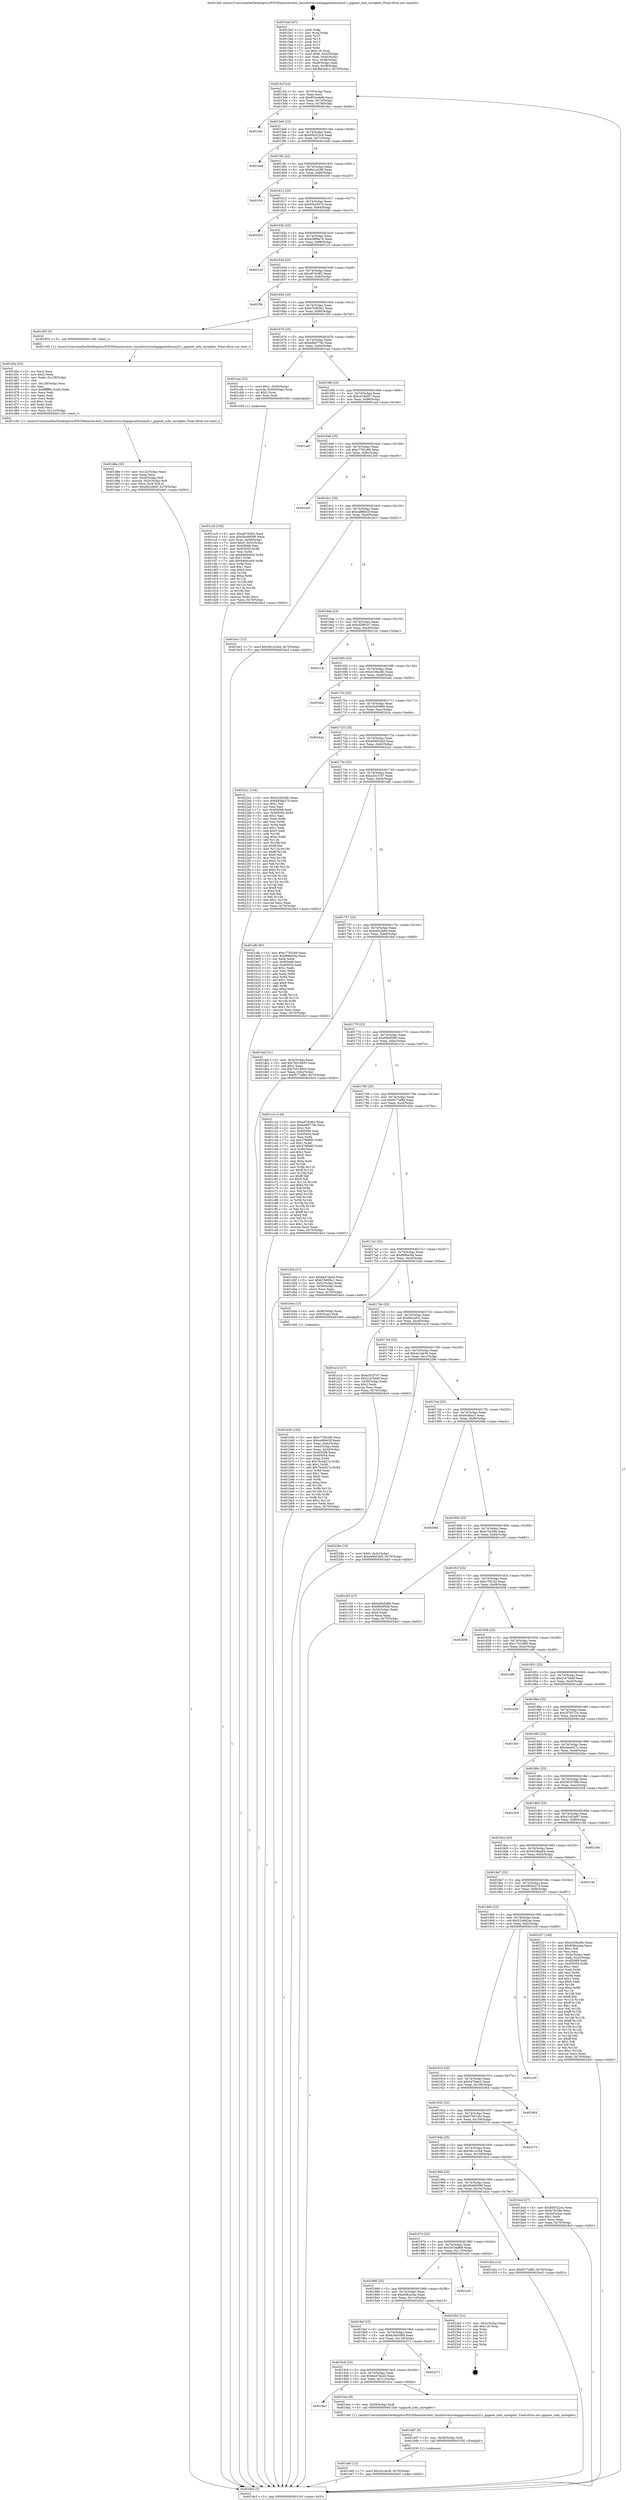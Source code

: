 digraph "0x4015a0" {
  label = "0x4015a0 (/mnt/c/Users/mathe/Desktop/tcc/POCII/binaries/extr_linuxdriversisdngigasetdummyll.c_gigaset_isdn_unregdev_Final-ollvm.out::main(0))"
  labelloc = "t"
  node[shape=record]

  Entry [label="",width=0.3,height=0.3,shape=circle,fillcolor=black,style=filled]
  "0x4015cf" [label="{
     0x4015cf [23]\l
     | [instrs]\l
     &nbsp;&nbsp;0x4015cf \<+3\>: mov -0x70(%rbp),%eax\l
     &nbsp;&nbsp;0x4015d2 \<+2\>: mov %eax,%ecx\l
     &nbsp;&nbsp;0x4015d4 \<+6\>: sub $0x852ceb9b,%ecx\l
     &nbsp;&nbsp;0x4015da \<+3\>: mov %eax,-0x74(%rbp)\l
     &nbsp;&nbsp;0x4015dd \<+3\>: mov %ecx,-0x78(%rbp)\l
     &nbsp;&nbsp;0x4015e0 \<+6\>: je 0000000000401dec \<main+0x84c\>\l
  }"]
  "0x401dec" [label="{
     0x401dec\l
  }", style=dashed]
  "0x4015e6" [label="{
     0x4015e6 [22]\l
     | [instrs]\l
     &nbsp;&nbsp;0x4015e6 \<+5\>: jmp 00000000004015eb \<main+0x4b\>\l
     &nbsp;&nbsp;0x4015eb \<+3\>: mov -0x74(%rbp),%eax\l
     &nbsp;&nbsp;0x4015ee \<+5\>: sub $0x85b522c4,%eax\l
     &nbsp;&nbsp;0x4015f3 \<+3\>: mov %eax,-0x7c(%rbp)\l
     &nbsp;&nbsp;0x4015f6 \<+6\>: je 0000000000401be8 \<main+0x648\>\l
  }"]
  Exit [label="",width=0.3,height=0.3,shape=circle,fillcolor=black,style=filled,peripheries=2]
  "0x401be8" [label="{
     0x401be8\l
  }", style=dashed]
  "0x4015fc" [label="{
     0x4015fc [22]\l
     | [instrs]\l
     &nbsp;&nbsp;0x4015fc \<+5\>: jmp 0000000000401601 \<main+0x61\>\l
     &nbsp;&nbsp;0x401601 \<+3\>: mov -0x74(%rbp),%eax\l
     &nbsp;&nbsp;0x401604 \<+5\>: sub $0x8a1c43f8,%eax\l
     &nbsp;&nbsp;0x401609 \<+3\>: mov %eax,-0x80(%rbp)\l
     &nbsp;&nbsp;0x40160c \<+6\>: je 0000000000401fc0 \<main+0xa20\>\l
  }"]
  "0x401de0" [label="{
     0x401de0 [12]\l
     | [instrs]\l
     &nbsp;&nbsp;0x401de0 \<+7\>: movl $0x2e1de38,-0x70(%rbp)\l
     &nbsp;&nbsp;0x401de7 \<+5\>: jmp 00000000004024e3 \<main+0xf43\>\l
  }"]
  "0x401fc0" [label="{
     0x401fc0\l
  }", style=dashed]
  "0x401612" [label="{
     0x401612 [25]\l
     | [instrs]\l
     &nbsp;&nbsp;0x401612 \<+5\>: jmp 0000000000401617 \<main+0x77\>\l
     &nbsp;&nbsp;0x401617 \<+3\>: mov -0x74(%rbp),%eax\l
     &nbsp;&nbsp;0x40161a \<+5\>: sub $0x95e2937e,%eax\l
     &nbsp;&nbsp;0x40161f \<+6\>: mov %eax,-0x84(%rbp)\l
     &nbsp;&nbsp;0x401625 \<+6\>: je 0000000000402265 \<main+0xcc5\>\l
  }"]
  "0x401dd7" [label="{
     0x401dd7 [9]\l
     | [instrs]\l
     &nbsp;&nbsp;0x401dd7 \<+4\>: mov -0x58(%rbp),%rdi\l
     &nbsp;&nbsp;0x401ddb \<+5\>: call 0000000000401030 \<free@plt\>\l
     | [calls]\l
     &nbsp;&nbsp;0x401030 \{1\} (unknown)\l
  }"]
  "0x402265" [label="{
     0x402265\l
  }", style=dashed]
  "0x40162b" [label="{
     0x40162b [25]\l
     | [instrs]\l
     &nbsp;&nbsp;0x40162b \<+5\>: jmp 0000000000401630 \<main+0x90\>\l
     &nbsp;&nbsp;0x401630 \<+3\>: mov -0x74(%rbp),%eax\l
     &nbsp;&nbsp;0x401633 \<+5\>: sub $0xa2899a76,%eax\l
     &nbsp;&nbsp;0x401638 \<+6\>: mov %eax,-0x88(%rbp)\l
     &nbsp;&nbsp;0x40163e \<+6\>: je 00000000004021c3 \<main+0xc23\>\l
  }"]
  "0x4019e1" [label="{
     0x4019e1\l
  }", style=dashed]
  "0x4021c3" [label="{
     0x4021c3\l
  }", style=dashed]
  "0x401644" [label="{
     0x401644 [25]\l
     | [instrs]\l
     &nbsp;&nbsp;0x401644 \<+5\>: jmp 0000000000401649 \<main+0xa9\>\l
     &nbsp;&nbsp;0x401649 \<+3\>: mov -0x74(%rbp),%eax\l
     &nbsp;&nbsp;0x40164c \<+5\>: sub $0xa87dcf62,%eax\l
     &nbsp;&nbsp;0x401651 \<+6\>: mov %eax,-0x8c(%rbp)\l
     &nbsp;&nbsp;0x401657 \<+6\>: je 00000000004023fc \<main+0xe5c\>\l
  }"]
  "0x401dce" [label="{
     0x401dce [9]\l
     | [instrs]\l
     &nbsp;&nbsp;0x401dce \<+4\>: mov -0x58(%rbp),%rdi\l
     &nbsp;&nbsp;0x401dd2 \<+5\>: call 00000000004013a0 \<gigaset_isdn_unregdev\>\l
     | [calls]\l
     &nbsp;&nbsp;0x4013a0 \{1\} (/mnt/c/Users/mathe/Desktop/tcc/POCII/binaries/extr_linuxdriversisdngigasetdummyll.c_gigaset_isdn_unregdev_Final-ollvm.out::gigaset_isdn_unregdev)\l
  }"]
  "0x4023fc" [label="{
     0x4023fc\l
  }", style=dashed]
  "0x40165d" [label="{
     0x40165d [25]\l
     | [instrs]\l
     &nbsp;&nbsp;0x40165d \<+5\>: jmp 0000000000401662 \<main+0xc2\>\l
     &nbsp;&nbsp;0x401662 \<+3\>: mov -0x74(%rbp),%eax\l
     &nbsp;&nbsp;0x401665 \<+5\>: sub $0xb7b895e1,%eax\l
     &nbsp;&nbsp;0x40166a \<+6\>: mov %eax,-0x90(%rbp)\l
     &nbsp;&nbsp;0x401670 \<+6\>: je 0000000000401d55 \<main+0x7b5\>\l
  }"]
  "0x4019c8" [label="{
     0x4019c8 [25]\l
     | [instrs]\l
     &nbsp;&nbsp;0x4019c8 \<+5\>: jmp 00000000004019cd \<main+0x42d\>\l
     &nbsp;&nbsp;0x4019cd \<+3\>: mov -0x74(%rbp),%eax\l
     &nbsp;&nbsp;0x4019d0 \<+5\>: sub $0x6a47da2d,%eax\l
     &nbsp;&nbsp;0x4019d5 \<+6\>: mov %eax,-0x11c(%rbp)\l
     &nbsp;&nbsp;0x4019db \<+6\>: je 0000000000401dce \<main+0x82e\>\l
  }"]
  "0x401d55" [label="{
     0x401d55 [5]\l
     | [instrs]\l
     &nbsp;&nbsp;0x401d55 \<+5\>: call 0000000000401160 \<next_i\>\l
     | [calls]\l
     &nbsp;&nbsp;0x401160 \{1\} (/mnt/c/Users/mathe/Desktop/tcc/POCII/binaries/extr_linuxdriversisdngigasetdummyll.c_gigaset_isdn_unregdev_Final-ollvm.out::next_i)\l
  }"]
  "0x401676" [label="{
     0x401676 [25]\l
     | [instrs]\l
     &nbsp;&nbsp;0x401676 \<+5\>: jmp 000000000040167b \<main+0xdb\>\l
     &nbsp;&nbsp;0x40167b \<+3\>: mov -0x74(%rbp),%eax\l
     &nbsp;&nbsp;0x40167e \<+5\>: sub $0xbd89779c,%eax\l
     &nbsp;&nbsp;0x401683 \<+6\>: mov %eax,-0x94(%rbp)\l
     &nbsp;&nbsp;0x401689 \<+6\>: je 0000000000401cae \<main+0x70e\>\l
  }"]
  "0x402271" [label="{
     0x402271\l
  }", style=dashed]
  "0x401cae" [label="{
     0x401cae [23]\l
     | [instrs]\l
     &nbsp;&nbsp;0x401cae \<+7\>: movl $0x1,-0x50(%rbp)\l
     &nbsp;&nbsp;0x401cb5 \<+4\>: movslq -0x50(%rbp),%rax\l
     &nbsp;&nbsp;0x401cb9 \<+4\>: shl $0x2,%rax\l
     &nbsp;&nbsp;0x401cbd \<+3\>: mov %rax,%rdi\l
     &nbsp;&nbsp;0x401cc0 \<+5\>: call 0000000000401050 \<malloc@plt\>\l
     | [calls]\l
     &nbsp;&nbsp;0x401050 \{1\} (unknown)\l
  }"]
  "0x40168f" [label="{
     0x40168f [25]\l
     | [instrs]\l
     &nbsp;&nbsp;0x40168f \<+5\>: jmp 0000000000401694 \<main+0xf4\>\l
     &nbsp;&nbsp;0x401694 \<+3\>: mov -0x74(%rbp),%eax\l
     &nbsp;&nbsp;0x401697 \<+5\>: sub $0xc418bf37,%eax\l
     &nbsp;&nbsp;0x40169c \<+6\>: mov %eax,-0x98(%rbp)\l
     &nbsp;&nbsp;0x4016a2 \<+6\>: je 0000000000401aef \<main+0x54f\>\l
  }"]
  "0x4019af" [label="{
     0x4019af [25]\l
     | [instrs]\l
     &nbsp;&nbsp;0x4019af \<+5\>: jmp 00000000004019b4 \<main+0x414\>\l
     &nbsp;&nbsp;0x4019b4 \<+3\>: mov -0x74(%rbp),%eax\l
     &nbsp;&nbsp;0x4019b7 \<+5\>: sub $0x626e5d89,%eax\l
     &nbsp;&nbsp;0x4019bc \<+6\>: mov %eax,-0x118(%rbp)\l
     &nbsp;&nbsp;0x4019c2 \<+6\>: je 0000000000402271 \<main+0xcd1\>\l
  }"]
  "0x401aef" [label="{
     0x401aef\l
  }", style=dashed]
  "0x4016a8" [label="{
     0x4016a8 [25]\l
     | [instrs]\l
     &nbsp;&nbsp;0x4016a8 \<+5\>: jmp 00000000004016ad \<main+0x10d\>\l
     &nbsp;&nbsp;0x4016ad \<+3\>: mov -0x74(%rbp),%eax\l
     &nbsp;&nbsp;0x4016b0 \<+5\>: sub $0xc7782c66,%eax\l
     &nbsp;&nbsp;0x4016b5 \<+6\>: mov %eax,-0x9c(%rbp)\l
     &nbsp;&nbsp;0x4016bb \<+6\>: je 00000000004023e0 \<main+0xe40\>\l
  }"]
  "0x4023b3" [label="{
     0x4023b3 [21]\l
     | [instrs]\l
     &nbsp;&nbsp;0x4023b3 \<+3\>: mov -0x2c(%rbp),%eax\l
     &nbsp;&nbsp;0x4023b6 \<+7\>: add $0x118,%rsp\l
     &nbsp;&nbsp;0x4023bd \<+1\>: pop %rbx\l
     &nbsp;&nbsp;0x4023be \<+2\>: pop %r12\l
     &nbsp;&nbsp;0x4023c0 \<+2\>: pop %r13\l
     &nbsp;&nbsp;0x4023c2 \<+2\>: pop %r14\l
     &nbsp;&nbsp;0x4023c4 \<+2\>: pop %r15\l
     &nbsp;&nbsp;0x4023c6 \<+1\>: pop %rbp\l
     &nbsp;&nbsp;0x4023c7 \<+1\>: ret\l
  }"]
  "0x4023e0" [label="{
     0x4023e0\l
  }", style=dashed]
  "0x4016c1" [label="{
     0x4016c1 [25]\l
     | [instrs]\l
     &nbsp;&nbsp;0x4016c1 \<+5\>: jmp 00000000004016c6 \<main+0x126\>\l
     &nbsp;&nbsp;0x4016c6 \<+3\>: mov -0x74(%rbp),%eax\l
     &nbsp;&nbsp;0x4016c9 \<+5\>: sub $0xce88b02f,%eax\l
     &nbsp;&nbsp;0x4016ce \<+6\>: mov %eax,-0xa0(%rbp)\l
     &nbsp;&nbsp;0x4016d4 \<+6\>: je 0000000000401bc1 \<main+0x621\>\l
  }"]
  "0x401996" [label="{
     0x401996 [25]\l
     | [instrs]\l
     &nbsp;&nbsp;0x401996 \<+5\>: jmp 000000000040199b \<main+0x3fb\>\l
     &nbsp;&nbsp;0x40199b \<+3\>: mov -0x74(%rbp),%eax\l
     &nbsp;&nbsp;0x40199e \<+5\>: sub $0x608ca3ea,%eax\l
     &nbsp;&nbsp;0x4019a3 \<+6\>: mov %eax,-0x114(%rbp)\l
     &nbsp;&nbsp;0x4019a9 \<+6\>: je 00000000004023b3 \<main+0xe13\>\l
  }"]
  "0x401bc1" [label="{
     0x401bc1 [12]\l
     | [instrs]\l
     &nbsp;&nbsp;0x401bc1 \<+7\>: movl $0x58c1e344,-0x70(%rbp)\l
     &nbsp;&nbsp;0x401bc8 \<+5\>: jmp 00000000004024e3 \<main+0xf43\>\l
  }"]
  "0x4016da" [label="{
     0x4016da [25]\l
     | [instrs]\l
     &nbsp;&nbsp;0x4016da \<+5\>: jmp 00000000004016df \<main+0x13f\>\l
     &nbsp;&nbsp;0x4016df \<+3\>: mov -0x74(%rbp),%eax\l
     &nbsp;&nbsp;0x4016e2 \<+5\>: sub $0xcf2881e7,%eax\l
     &nbsp;&nbsp;0x4016e7 \<+6\>: mov %eax,-0xa4(%rbp)\l
     &nbsp;&nbsp;0x4016ed \<+6\>: je 000000000040214c \<main+0xbac\>\l
  }"]
  "0x401ecb" [label="{
     0x401ecb\l
  }", style=dashed]
  "0x40214c" [label="{
     0x40214c\l
  }", style=dashed]
  "0x4016f3" [label="{
     0x4016f3 [25]\l
     | [instrs]\l
     &nbsp;&nbsp;0x4016f3 \<+5\>: jmp 00000000004016f8 \<main+0x158\>\l
     &nbsp;&nbsp;0x4016f8 \<+3\>: mov -0x74(%rbp),%eax\l
     &nbsp;&nbsp;0x4016fb \<+5\>: sub $0xd169a38c,%eax\l
     &nbsp;&nbsp;0x401700 \<+6\>: mov %eax,-0xa8(%rbp)\l
     &nbsp;&nbsp;0x401706 \<+6\>: je 00000000004024dc \<main+0xf3c\>\l
  }"]
  "0x401d8e" [label="{
     0x401d8e [33]\l
     | [instrs]\l
     &nbsp;&nbsp;0x401d8e \<+6\>: mov -0x12c(%rbp),%ecx\l
     &nbsp;&nbsp;0x401d94 \<+3\>: imul %eax,%ecx\l
     &nbsp;&nbsp;0x401d97 \<+4\>: mov -0x58(%rbp),%r8\l
     &nbsp;&nbsp;0x401d9b \<+4\>: movslq -0x5c(%rbp),%r9\l
     &nbsp;&nbsp;0x401d9f \<+4\>: mov %ecx,(%r8,%r9,4)\l
     &nbsp;&nbsp;0x401da3 \<+7\>: movl $0xebfc2b69,-0x70(%rbp)\l
     &nbsp;&nbsp;0x401daa \<+5\>: jmp 00000000004024e3 \<main+0xf43\>\l
  }"]
  "0x4024dc" [label="{
     0x4024dc\l
  }", style=dashed]
  "0x40170c" [label="{
     0x40170c [25]\l
     | [instrs]\l
     &nbsp;&nbsp;0x40170c \<+5\>: jmp 0000000000401711 \<main+0x171\>\l
     &nbsp;&nbsp;0x401711 \<+3\>: mov -0x74(%rbp),%eax\l
     &nbsp;&nbsp;0x401714 \<+5\>: sub $0xd2e05694,%eax\l
     &nbsp;&nbsp;0x401719 \<+6\>: mov %eax,-0xac(%rbp)\l
     &nbsp;&nbsp;0x40171f \<+6\>: je 000000000040242a \<main+0xe8a\>\l
  }"]
  "0x401d5a" [label="{
     0x401d5a [52]\l
     | [instrs]\l
     &nbsp;&nbsp;0x401d5a \<+2\>: xor %ecx,%ecx\l
     &nbsp;&nbsp;0x401d5c \<+5\>: mov $0x2,%edx\l
     &nbsp;&nbsp;0x401d61 \<+6\>: mov %edx,-0x128(%rbp)\l
     &nbsp;&nbsp;0x401d67 \<+1\>: cltd\l
     &nbsp;&nbsp;0x401d68 \<+6\>: mov -0x128(%rbp),%esi\l
     &nbsp;&nbsp;0x401d6e \<+2\>: idiv %esi\l
     &nbsp;&nbsp;0x401d70 \<+6\>: imul $0xfffffffe,%edx,%edx\l
     &nbsp;&nbsp;0x401d76 \<+2\>: mov %ecx,%edi\l
     &nbsp;&nbsp;0x401d78 \<+2\>: sub %edx,%edi\l
     &nbsp;&nbsp;0x401d7a \<+2\>: mov %ecx,%edx\l
     &nbsp;&nbsp;0x401d7c \<+3\>: sub $0x1,%edx\l
     &nbsp;&nbsp;0x401d7f \<+2\>: add %edx,%edi\l
     &nbsp;&nbsp;0x401d81 \<+2\>: sub %edi,%ecx\l
     &nbsp;&nbsp;0x401d83 \<+6\>: mov %ecx,-0x12c(%rbp)\l
     &nbsp;&nbsp;0x401d89 \<+5\>: call 0000000000401160 \<next_i\>\l
     | [calls]\l
     &nbsp;&nbsp;0x401160 \{1\} (/mnt/c/Users/mathe/Desktop/tcc/POCII/binaries/extr_linuxdriversisdngigasetdummyll.c_gigaset_isdn_unregdev_Final-ollvm.out::next_i)\l
  }"]
  "0x40242a" [label="{
     0x40242a\l
  }", style=dashed]
  "0x401725" [label="{
     0x401725 [25]\l
     | [instrs]\l
     &nbsp;&nbsp;0x401725 \<+5\>: jmp 000000000040172a \<main+0x18a\>\l
     &nbsp;&nbsp;0x40172a \<+3\>: mov -0x74(%rbp),%eax\l
     &nbsp;&nbsp;0x40172d \<+5\>: sub $0xd49652b5,%eax\l
     &nbsp;&nbsp;0x401732 \<+6\>: mov %eax,-0xb0(%rbp)\l
     &nbsp;&nbsp;0x401738 \<+6\>: je 00000000004022a1 \<main+0xd01\>\l
  }"]
  "0x40197d" [label="{
     0x40197d [25]\l
     | [instrs]\l
     &nbsp;&nbsp;0x40197d \<+5\>: jmp 0000000000401982 \<main+0x3e2\>\l
     &nbsp;&nbsp;0x401982 \<+3\>: mov -0x74(%rbp),%eax\l
     &nbsp;&nbsp;0x401985 \<+5\>: sub $0x5d7ea869,%eax\l
     &nbsp;&nbsp;0x40198a \<+6\>: mov %eax,-0x110(%rbp)\l
     &nbsp;&nbsp;0x401990 \<+6\>: je 0000000000401ecb \<main+0x92b\>\l
  }"]
  "0x4022a1" [label="{
     0x4022a1 [134]\l
     | [instrs]\l
     &nbsp;&nbsp;0x4022a1 \<+5\>: mov $0xd169a38c,%eax\l
     &nbsp;&nbsp;0x4022a6 \<+5\>: mov $0x485bb27d,%ecx\l
     &nbsp;&nbsp;0x4022ab \<+2\>: mov $0x1,%dl\l
     &nbsp;&nbsp;0x4022ad \<+2\>: xor %esi,%esi\l
     &nbsp;&nbsp;0x4022af \<+7\>: mov 0x405068,%edi\l
     &nbsp;&nbsp;0x4022b6 \<+8\>: mov 0x405054,%r8d\l
     &nbsp;&nbsp;0x4022be \<+3\>: sub $0x1,%esi\l
     &nbsp;&nbsp;0x4022c1 \<+3\>: mov %edi,%r9d\l
     &nbsp;&nbsp;0x4022c4 \<+3\>: add %esi,%r9d\l
     &nbsp;&nbsp;0x4022c7 \<+4\>: imul %r9d,%edi\l
     &nbsp;&nbsp;0x4022cb \<+3\>: and $0x1,%edi\l
     &nbsp;&nbsp;0x4022ce \<+3\>: cmp $0x0,%edi\l
     &nbsp;&nbsp;0x4022d1 \<+4\>: sete %r10b\l
     &nbsp;&nbsp;0x4022d5 \<+4\>: cmp $0xa,%r8d\l
     &nbsp;&nbsp;0x4022d9 \<+4\>: setl %r11b\l
     &nbsp;&nbsp;0x4022dd \<+3\>: mov %r10b,%bl\l
     &nbsp;&nbsp;0x4022e0 \<+3\>: xor $0xff,%bl\l
     &nbsp;&nbsp;0x4022e3 \<+3\>: mov %r11b,%r14b\l
     &nbsp;&nbsp;0x4022e6 \<+4\>: xor $0xff,%r14b\l
     &nbsp;&nbsp;0x4022ea \<+3\>: xor $0x0,%dl\l
     &nbsp;&nbsp;0x4022ed \<+3\>: mov %bl,%r15b\l
     &nbsp;&nbsp;0x4022f0 \<+4\>: and $0x0,%r15b\l
     &nbsp;&nbsp;0x4022f4 \<+3\>: and %dl,%r10b\l
     &nbsp;&nbsp;0x4022f7 \<+3\>: mov %r14b,%r12b\l
     &nbsp;&nbsp;0x4022fa \<+4\>: and $0x0,%r12b\l
     &nbsp;&nbsp;0x4022fe \<+3\>: and %dl,%r11b\l
     &nbsp;&nbsp;0x402301 \<+3\>: or %r10b,%r15b\l
     &nbsp;&nbsp;0x402304 \<+3\>: or %r11b,%r12b\l
     &nbsp;&nbsp;0x402307 \<+3\>: xor %r12b,%r15b\l
     &nbsp;&nbsp;0x40230a \<+3\>: or %r14b,%bl\l
     &nbsp;&nbsp;0x40230d \<+3\>: xor $0xff,%bl\l
     &nbsp;&nbsp;0x402310 \<+3\>: or $0x0,%dl\l
     &nbsp;&nbsp;0x402313 \<+2\>: and %dl,%bl\l
     &nbsp;&nbsp;0x402315 \<+3\>: or %bl,%r15b\l
     &nbsp;&nbsp;0x402318 \<+4\>: test $0x1,%r15b\l
     &nbsp;&nbsp;0x40231c \<+3\>: cmovne %ecx,%eax\l
     &nbsp;&nbsp;0x40231f \<+3\>: mov %eax,-0x70(%rbp)\l
     &nbsp;&nbsp;0x402322 \<+5\>: jmp 00000000004024e3 \<main+0xf43\>\l
  }"]
  "0x40173e" [label="{
     0x40173e [25]\l
     | [instrs]\l
     &nbsp;&nbsp;0x40173e \<+5\>: jmp 0000000000401743 \<main+0x1a3\>\l
     &nbsp;&nbsp;0x401743 \<+3\>: mov -0x74(%rbp),%eax\l
     &nbsp;&nbsp;0x401746 \<+5\>: sub $0xe201f7d7,%eax\l
     &nbsp;&nbsp;0x40174b \<+6\>: mov %eax,-0xb4(%rbp)\l
     &nbsp;&nbsp;0x401751 \<+6\>: je 0000000000401afb \<main+0x55b\>\l
  }"]
  "0x401d2e" [label="{
     0x401d2e [12]\l
     | [instrs]\l
     &nbsp;&nbsp;0x401d2e \<+7\>: movl $0xf577af8d,-0x70(%rbp)\l
     &nbsp;&nbsp;0x401d35 \<+5\>: jmp 00000000004024e3 \<main+0xf43\>\l
  }"]
  "0x401afb" [label="{
     0x401afb [83]\l
     | [instrs]\l
     &nbsp;&nbsp;0x401afb \<+5\>: mov $0xc7782c66,%eax\l
     &nbsp;&nbsp;0x401b00 \<+5\>: mov $0xf89be5fa,%ecx\l
     &nbsp;&nbsp;0x401b05 \<+2\>: xor %edx,%edx\l
     &nbsp;&nbsp;0x401b07 \<+7\>: mov 0x405068,%esi\l
     &nbsp;&nbsp;0x401b0e \<+7\>: mov 0x405054,%edi\l
     &nbsp;&nbsp;0x401b15 \<+3\>: sub $0x1,%edx\l
     &nbsp;&nbsp;0x401b18 \<+3\>: mov %esi,%r8d\l
     &nbsp;&nbsp;0x401b1b \<+3\>: add %edx,%r8d\l
     &nbsp;&nbsp;0x401b1e \<+4\>: imul %r8d,%esi\l
     &nbsp;&nbsp;0x401b22 \<+3\>: and $0x1,%esi\l
     &nbsp;&nbsp;0x401b25 \<+3\>: cmp $0x0,%esi\l
     &nbsp;&nbsp;0x401b28 \<+4\>: sete %r9b\l
     &nbsp;&nbsp;0x401b2c \<+3\>: cmp $0xa,%edi\l
     &nbsp;&nbsp;0x401b2f \<+4\>: setl %r10b\l
     &nbsp;&nbsp;0x401b33 \<+3\>: mov %r9b,%r11b\l
     &nbsp;&nbsp;0x401b36 \<+3\>: and %r10b,%r11b\l
     &nbsp;&nbsp;0x401b39 \<+3\>: xor %r10b,%r9b\l
     &nbsp;&nbsp;0x401b3c \<+3\>: or %r9b,%r11b\l
     &nbsp;&nbsp;0x401b3f \<+4\>: test $0x1,%r11b\l
     &nbsp;&nbsp;0x401b43 \<+3\>: cmovne %ecx,%eax\l
     &nbsp;&nbsp;0x401b46 \<+3\>: mov %eax,-0x70(%rbp)\l
     &nbsp;&nbsp;0x401b49 \<+5\>: jmp 00000000004024e3 \<main+0xf43\>\l
  }"]
  "0x401757" [label="{
     0x401757 [25]\l
     | [instrs]\l
     &nbsp;&nbsp;0x401757 \<+5\>: jmp 000000000040175c \<main+0x1bc\>\l
     &nbsp;&nbsp;0x40175c \<+3\>: mov -0x74(%rbp),%eax\l
     &nbsp;&nbsp;0x40175f \<+5\>: sub $0xebfc2b69,%eax\l
     &nbsp;&nbsp;0x401764 \<+6\>: mov %eax,-0xb8(%rbp)\l
     &nbsp;&nbsp;0x40176a \<+6\>: je 0000000000401daf \<main+0x80f\>\l
  }"]
  "0x401cc5" [label="{
     0x401cc5 [105]\l
     | [instrs]\l
     &nbsp;&nbsp;0x401cc5 \<+5\>: mov $0xa87dcf62,%ecx\l
     &nbsp;&nbsp;0x401cca \<+5\>: mov $0x5b449598,%edx\l
     &nbsp;&nbsp;0x401ccf \<+4\>: mov %rax,-0x58(%rbp)\l
     &nbsp;&nbsp;0x401cd3 \<+7\>: movl $0x0,-0x5c(%rbp)\l
     &nbsp;&nbsp;0x401cda \<+7\>: mov 0x405068,%esi\l
     &nbsp;&nbsp;0x401ce1 \<+8\>: mov 0x405054,%r8d\l
     &nbsp;&nbsp;0x401ce9 \<+3\>: mov %esi,%r9d\l
     &nbsp;&nbsp;0x401cec \<+7\>: sub $0x946dce04,%r9d\l
     &nbsp;&nbsp;0x401cf3 \<+4\>: sub $0x1,%r9d\l
     &nbsp;&nbsp;0x401cf7 \<+7\>: add $0x946dce04,%r9d\l
     &nbsp;&nbsp;0x401cfe \<+4\>: imul %r9d,%esi\l
     &nbsp;&nbsp;0x401d02 \<+3\>: and $0x1,%esi\l
     &nbsp;&nbsp;0x401d05 \<+3\>: cmp $0x0,%esi\l
     &nbsp;&nbsp;0x401d08 \<+4\>: sete %r10b\l
     &nbsp;&nbsp;0x401d0c \<+4\>: cmp $0xa,%r8d\l
     &nbsp;&nbsp;0x401d10 \<+4\>: setl %r11b\l
     &nbsp;&nbsp;0x401d14 \<+3\>: mov %r10b,%bl\l
     &nbsp;&nbsp;0x401d17 \<+3\>: and %r11b,%bl\l
     &nbsp;&nbsp;0x401d1a \<+3\>: xor %r11b,%r10b\l
     &nbsp;&nbsp;0x401d1d \<+3\>: or %r10b,%bl\l
     &nbsp;&nbsp;0x401d20 \<+3\>: test $0x1,%bl\l
     &nbsp;&nbsp;0x401d23 \<+3\>: cmovne %edx,%ecx\l
     &nbsp;&nbsp;0x401d26 \<+3\>: mov %ecx,-0x70(%rbp)\l
     &nbsp;&nbsp;0x401d29 \<+5\>: jmp 00000000004024e3 \<main+0xf43\>\l
  }"]
  "0x401daf" [label="{
     0x401daf [31]\l
     | [instrs]\l
     &nbsp;&nbsp;0x401daf \<+3\>: mov -0x5c(%rbp),%eax\l
     &nbsp;&nbsp;0x401db2 \<+5\>: add $0x7b519455,%eax\l
     &nbsp;&nbsp;0x401db7 \<+3\>: add $0x1,%eax\l
     &nbsp;&nbsp;0x401dba \<+5\>: sub $0x7b519455,%eax\l
     &nbsp;&nbsp;0x401dbf \<+3\>: mov %eax,-0x5c(%rbp)\l
     &nbsp;&nbsp;0x401dc2 \<+7\>: movl $0xf577af8d,-0x70(%rbp)\l
     &nbsp;&nbsp;0x401dc9 \<+5\>: jmp 00000000004024e3 \<main+0xf43\>\l
  }"]
  "0x401770" [label="{
     0x401770 [25]\l
     | [instrs]\l
     &nbsp;&nbsp;0x401770 \<+5\>: jmp 0000000000401775 \<main+0x1d5\>\l
     &nbsp;&nbsp;0x401775 \<+3\>: mov -0x74(%rbp),%eax\l
     &nbsp;&nbsp;0x401778 \<+5\>: sub $0xf0b0f588,%eax\l
     &nbsp;&nbsp;0x40177d \<+6\>: mov %eax,-0xbc(%rbp)\l
     &nbsp;&nbsp;0x401783 \<+6\>: je 0000000000401c1e \<main+0x67e\>\l
  }"]
  "0x401964" [label="{
     0x401964 [25]\l
     | [instrs]\l
     &nbsp;&nbsp;0x401964 \<+5\>: jmp 0000000000401969 \<main+0x3c9\>\l
     &nbsp;&nbsp;0x401969 \<+3\>: mov -0x74(%rbp),%eax\l
     &nbsp;&nbsp;0x40196c \<+5\>: sub $0x5b449598,%eax\l
     &nbsp;&nbsp;0x401971 \<+6\>: mov %eax,-0x10c(%rbp)\l
     &nbsp;&nbsp;0x401977 \<+6\>: je 0000000000401d2e \<main+0x78e\>\l
  }"]
  "0x401c1e" [label="{
     0x401c1e [144]\l
     | [instrs]\l
     &nbsp;&nbsp;0x401c1e \<+5\>: mov $0xa87dcf62,%eax\l
     &nbsp;&nbsp;0x401c23 \<+5\>: mov $0xbd89779c,%ecx\l
     &nbsp;&nbsp;0x401c28 \<+2\>: mov $0x1,%dl\l
     &nbsp;&nbsp;0x401c2a \<+7\>: mov 0x405068,%esi\l
     &nbsp;&nbsp;0x401c31 \<+7\>: mov 0x405054,%edi\l
     &nbsp;&nbsp;0x401c38 \<+3\>: mov %esi,%r8d\l
     &nbsp;&nbsp;0x401c3b \<+7\>: sub $0x2786695,%r8d\l
     &nbsp;&nbsp;0x401c42 \<+4\>: sub $0x1,%r8d\l
     &nbsp;&nbsp;0x401c46 \<+7\>: add $0x2786695,%r8d\l
     &nbsp;&nbsp;0x401c4d \<+4\>: imul %r8d,%esi\l
     &nbsp;&nbsp;0x401c51 \<+3\>: and $0x1,%esi\l
     &nbsp;&nbsp;0x401c54 \<+3\>: cmp $0x0,%esi\l
     &nbsp;&nbsp;0x401c57 \<+4\>: sete %r9b\l
     &nbsp;&nbsp;0x401c5b \<+3\>: cmp $0xa,%edi\l
     &nbsp;&nbsp;0x401c5e \<+4\>: setl %r10b\l
     &nbsp;&nbsp;0x401c62 \<+3\>: mov %r9b,%r11b\l
     &nbsp;&nbsp;0x401c65 \<+4\>: xor $0xff,%r11b\l
     &nbsp;&nbsp;0x401c69 \<+3\>: mov %r10b,%bl\l
     &nbsp;&nbsp;0x401c6c \<+3\>: xor $0xff,%bl\l
     &nbsp;&nbsp;0x401c6f \<+3\>: xor $0x0,%dl\l
     &nbsp;&nbsp;0x401c72 \<+3\>: mov %r11b,%r14b\l
     &nbsp;&nbsp;0x401c75 \<+4\>: and $0x0,%r14b\l
     &nbsp;&nbsp;0x401c79 \<+3\>: and %dl,%r9b\l
     &nbsp;&nbsp;0x401c7c \<+3\>: mov %bl,%r15b\l
     &nbsp;&nbsp;0x401c7f \<+4\>: and $0x0,%r15b\l
     &nbsp;&nbsp;0x401c83 \<+3\>: and %dl,%r10b\l
     &nbsp;&nbsp;0x401c86 \<+3\>: or %r9b,%r14b\l
     &nbsp;&nbsp;0x401c89 \<+3\>: or %r10b,%r15b\l
     &nbsp;&nbsp;0x401c8c \<+3\>: xor %r15b,%r14b\l
     &nbsp;&nbsp;0x401c8f \<+3\>: or %bl,%r11b\l
     &nbsp;&nbsp;0x401c92 \<+4\>: xor $0xff,%r11b\l
     &nbsp;&nbsp;0x401c96 \<+3\>: or $0x0,%dl\l
     &nbsp;&nbsp;0x401c99 \<+3\>: and %dl,%r11b\l
     &nbsp;&nbsp;0x401c9c \<+3\>: or %r11b,%r14b\l
     &nbsp;&nbsp;0x401c9f \<+4\>: test $0x1,%r14b\l
     &nbsp;&nbsp;0x401ca3 \<+3\>: cmovne %ecx,%eax\l
     &nbsp;&nbsp;0x401ca6 \<+3\>: mov %eax,-0x70(%rbp)\l
     &nbsp;&nbsp;0x401ca9 \<+5\>: jmp 00000000004024e3 \<main+0xf43\>\l
  }"]
  "0x401789" [label="{
     0x401789 [25]\l
     | [instrs]\l
     &nbsp;&nbsp;0x401789 \<+5\>: jmp 000000000040178e \<main+0x1ee\>\l
     &nbsp;&nbsp;0x40178e \<+3\>: mov -0x74(%rbp),%eax\l
     &nbsp;&nbsp;0x401791 \<+5\>: sub $0xf577af8d,%eax\l
     &nbsp;&nbsp;0x401796 \<+6\>: mov %eax,-0xc0(%rbp)\l
     &nbsp;&nbsp;0x40179c \<+6\>: je 0000000000401d3a \<main+0x79a\>\l
  }"]
  "0x401bcd" [label="{
     0x401bcd [27]\l
     | [instrs]\l
     &nbsp;&nbsp;0x401bcd \<+5\>: mov $0x85b522c4,%eax\l
     &nbsp;&nbsp;0x401bd2 \<+5\>: mov $0xb70c59e,%ecx\l
     &nbsp;&nbsp;0x401bd7 \<+3\>: mov -0x34(%rbp),%edx\l
     &nbsp;&nbsp;0x401bda \<+3\>: cmp $0x1,%edx\l
     &nbsp;&nbsp;0x401bdd \<+3\>: cmovl %ecx,%eax\l
     &nbsp;&nbsp;0x401be0 \<+3\>: mov %eax,-0x70(%rbp)\l
     &nbsp;&nbsp;0x401be3 \<+5\>: jmp 00000000004024e3 \<main+0xf43\>\l
  }"]
  "0x401d3a" [label="{
     0x401d3a [27]\l
     | [instrs]\l
     &nbsp;&nbsp;0x401d3a \<+5\>: mov $0x6a47da2d,%eax\l
     &nbsp;&nbsp;0x401d3f \<+5\>: mov $0xb7b895e1,%ecx\l
     &nbsp;&nbsp;0x401d44 \<+3\>: mov -0x5c(%rbp),%edx\l
     &nbsp;&nbsp;0x401d47 \<+3\>: cmp -0x50(%rbp),%edx\l
     &nbsp;&nbsp;0x401d4a \<+3\>: cmovl %ecx,%eax\l
     &nbsp;&nbsp;0x401d4d \<+3\>: mov %eax,-0x70(%rbp)\l
     &nbsp;&nbsp;0x401d50 \<+5\>: jmp 00000000004024e3 \<main+0xf43\>\l
  }"]
  "0x4017a2" [label="{
     0x4017a2 [25]\l
     | [instrs]\l
     &nbsp;&nbsp;0x4017a2 \<+5\>: jmp 00000000004017a7 \<main+0x207\>\l
     &nbsp;&nbsp;0x4017a7 \<+3\>: mov -0x74(%rbp),%eax\l
     &nbsp;&nbsp;0x4017aa \<+5\>: sub $0xf89be5fa,%eax\l
     &nbsp;&nbsp;0x4017af \<+6\>: mov %eax,-0xc4(%rbp)\l
     &nbsp;&nbsp;0x4017b5 \<+6\>: je 0000000000401b4e \<main+0x5ae\>\l
  }"]
  "0x40194b" [label="{
     0x40194b [25]\l
     | [instrs]\l
     &nbsp;&nbsp;0x40194b \<+5\>: jmp 0000000000401950 \<main+0x3b0\>\l
     &nbsp;&nbsp;0x401950 \<+3\>: mov -0x74(%rbp),%eax\l
     &nbsp;&nbsp;0x401953 \<+5\>: sub $0x58c1e344,%eax\l
     &nbsp;&nbsp;0x401958 \<+6\>: mov %eax,-0x108(%rbp)\l
     &nbsp;&nbsp;0x40195e \<+6\>: je 0000000000401bcd \<main+0x62d\>\l
  }"]
  "0x401b4e" [label="{
     0x401b4e [13]\l
     | [instrs]\l
     &nbsp;&nbsp;0x401b4e \<+4\>: mov -0x48(%rbp),%rax\l
     &nbsp;&nbsp;0x401b52 \<+4\>: mov 0x8(%rax),%rdi\l
     &nbsp;&nbsp;0x401b56 \<+5\>: call 0000000000401060 \<atoi@plt\>\l
     | [calls]\l
     &nbsp;&nbsp;0x401060 \{1\} (unknown)\l
  }"]
  "0x4017bb" [label="{
     0x4017bb [25]\l
     | [instrs]\l
     &nbsp;&nbsp;0x4017bb \<+5\>: jmp 00000000004017c0 \<main+0x220\>\l
     &nbsp;&nbsp;0x4017c0 \<+3\>: mov -0x74(%rbp),%eax\l
     &nbsp;&nbsp;0x4017c3 \<+5\>: sub $0xfbb2afc2,%eax\l
     &nbsp;&nbsp;0x4017c8 \<+6\>: mov %eax,-0xc8(%rbp)\l
     &nbsp;&nbsp;0x4017ce \<+6\>: je 0000000000401a1d \<main+0x47d\>\l
  }"]
  "0x40227d" [label="{
     0x40227d\l
  }", style=dashed]
  "0x401a1d" [label="{
     0x401a1d [27]\l
     | [instrs]\l
     &nbsp;&nbsp;0x401a1d \<+5\>: mov $0xe201f7d7,%eax\l
     &nbsp;&nbsp;0x401a22 \<+5\>: mov $0x2c47bbbf,%ecx\l
     &nbsp;&nbsp;0x401a27 \<+3\>: mov -0x38(%rbp),%edx\l
     &nbsp;&nbsp;0x401a2a \<+3\>: cmp $0x2,%edx\l
     &nbsp;&nbsp;0x401a2d \<+3\>: cmovne %ecx,%eax\l
     &nbsp;&nbsp;0x401a30 \<+3\>: mov %eax,-0x70(%rbp)\l
     &nbsp;&nbsp;0x401a33 \<+5\>: jmp 00000000004024e3 \<main+0xf43\>\l
  }"]
  "0x4017d4" [label="{
     0x4017d4 [25]\l
     | [instrs]\l
     &nbsp;&nbsp;0x4017d4 \<+5\>: jmp 00000000004017d9 \<main+0x239\>\l
     &nbsp;&nbsp;0x4017d9 \<+3\>: mov -0x74(%rbp),%eax\l
     &nbsp;&nbsp;0x4017dc \<+5\>: sub $0x2e1de38,%eax\l
     &nbsp;&nbsp;0x4017e1 \<+6\>: mov %eax,-0xcc(%rbp)\l
     &nbsp;&nbsp;0x4017e7 \<+6\>: je 000000000040228e \<main+0xcee\>\l
  }"]
  "0x4024e3" [label="{
     0x4024e3 [5]\l
     | [instrs]\l
     &nbsp;&nbsp;0x4024e3 \<+5\>: jmp 00000000004015cf \<main+0x2f\>\l
  }"]
  "0x4015a0" [label="{
     0x4015a0 [47]\l
     | [instrs]\l
     &nbsp;&nbsp;0x4015a0 \<+1\>: push %rbp\l
     &nbsp;&nbsp;0x4015a1 \<+3\>: mov %rsp,%rbp\l
     &nbsp;&nbsp;0x4015a4 \<+2\>: push %r15\l
     &nbsp;&nbsp;0x4015a6 \<+2\>: push %r14\l
     &nbsp;&nbsp;0x4015a8 \<+2\>: push %r13\l
     &nbsp;&nbsp;0x4015aa \<+2\>: push %r12\l
     &nbsp;&nbsp;0x4015ac \<+1\>: push %rbx\l
     &nbsp;&nbsp;0x4015ad \<+7\>: sub $0x118,%rsp\l
     &nbsp;&nbsp;0x4015b4 \<+7\>: movl $0x0,-0x3c(%rbp)\l
     &nbsp;&nbsp;0x4015bb \<+3\>: mov %edi,-0x40(%rbp)\l
     &nbsp;&nbsp;0x4015be \<+4\>: mov %rsi,-0x48(%rbp)\l
     &nbsp;&nbsp;0x4015c2 \<+3\>: mov -0x40(%rbp),%edi\l
     &nbsp;&nbsp;0x4015c5 \<+3\>: mov %edi,-0x38(%rbp)\l
     &nbsp;&nbsp;0x4015c8 \<+7\>: movl $0xfbb2afc2,-0x70(%rbp)\l
  }"]
  "0x401b5b" [label="{
     0x401b5b [102]\l
     | [instrs]\l
     &nbsp;&nbsp;0x401b5b \<+5\>: mov $0xc7782c66,%ecx\l
     &nbsp;&nbsp;0x401b60 \<+5\>: mov $0xce88b02f,%edx\l
     &nbsp;&nbsp;0x401b65 \<+3\>: mov %eax,-0x4c(%rbp)\l
     &nbsp;&nbsp;0x401b68 \<+3\>: mov -0x4c(%rbp),%eax\l
     &nbsp;&nbsp;0x401b6b \<+3\>: mov %eax,-0x34(%rbp)\l
     &nbsp;&nbsp;0x401b6e \<+7\>: mov 0x405068,%eax\l
     &nbsp;&nbsp;0x401b75 \<+7\>: mov 0x405054,%esi\l
     &nbsp;&nbsp;0x401b7c \<+3\>: mov %eax,%r8d\l
     &nbsp;&nbsp;0x401b7f \<+7\>: sub $0x7bcbd27a,%r8d\l
     &nbsp;&nbsp;0x401b86 \<+4\>: sub $0x1,%r8d\l
     &nbsp;&nbsp;0x401b8a \<+7\>: add $0x7bcbd27a,%r8d\l
     &nbsp;&nbsp;0x401b91 \<+4\>: imul %r8d,%eax\l
     &nbsp;&nbsp;0x401b95 \<+3\>: and $0x1,%eax\l
     &nbsp;&nbsp;0x401b98 \<+3\>: cmp $0x0,%eax\l
     &nbsp;&nbsp;0x401b9b \<+4\>: sete %r9b\l
     &nbsp;&nbsp;0x401b9f \<+3\>: cmp $0xa,%esi\l
     &nbsp;&nbsp;0x401ba2 \<+4\>: setl %r10b\l
     &nbsp;&nbsp;0x401ba6 \<+3\>: mov %r9b,%r11b\l
     &nbsp;&nbsp;0x401ba9 \<+3\>: and %r10b,%r11b\l
     &nbsp;&nbsp;0x401bac \<+3\>: xor %r10b,%r9b\l
     &nbsp;&nbsp;0x401baf \<+3\>: or %r9b,%r11b\l
     &nbsp;&nbsp;0x401bb2 \<+4\>: test $0x1,%r11b\l
     &nbsp;&nbsp;0x401bb6 \<+3\>: cmovne %edx,%ecx\l
     &nbsp;&nbsp;0x401bb9 \<+3\>: mov %ecx,-0x70(%rbp)\l
     &nbsp;&nbsp;0x401bbc \<+5\>: jmp 00000000004024e3 \<main+0xf43\>\l
  }"]
  "0x401932" [label="{
     0x401932 [25]\l
     | [instrs]\l
     &nbsp;&nbsp;0x401932 \<+5\>: jmp 0000000000401937 \<main+0x397\>\l
     &nbsp;&nbsp;0x401937 \<+3\>: mov -0x74(%rbp),%eax\l
     &nbsp;&nbsp;0x40193a \<+5\>: sub $0x576414fc,%eax\l
     &nbsp;&nbsp;0x40193f \<+6\>: mov %eax,-0x104(%rbp)\l
     &nbsp;&nbsp;0x401945 \<+6\>: je 000000000040227d \<main+0xcdd\>\l
  }"]
  "0x40228e" [label="{
     0x40228e [19]\l
     | [instrs]\l
     &nbsp;&nbsp;0x40228e \<+7\>: movl $0x0,-0x3c(%rbp)\l
     &nbsp;&nbsp;0x402295 \<+7\>: movl $0xd49652b5,-0x70(%rbp)\l
     &nbsp;&nbsp;0x40229c \<+5\>: jmp 00000000004024e3 \<main+0xf43\>\l
  }"]
  "0x4017ed" [label="{
     0x4017ed [25]\l
     | [instrs]\l
     &nbsp;&nbsp;0x4017ed \<+5\>: jmp 00000000004017f2 \<main+0x252\>\l
     &nbsp;&nbsp;0x4017f2 \<+3\>: mov -0x74(%rbp),%eax\l
     &nbsp;&nbsp;0x4017f5 \<+5\>: sub $0x9cd6ac5,%eax\l
     &nbsp;&nbsp;0x4017fa \<+6\>: mov %eax,-0xd0(%rbp)\l
     &nbsp;&nbsp;0x401800 \<+6\>: je 000000000040206b \<main+0xacb\>\l
  }"]
  "0x402464" [label="{
     0x402464\l
  }", style=dashed]
  "0x40206b" [label="{
     0x40206b\l
  }", style=dashed]
  "0x401806" [label="{
     0x401806 [25]\l
     | [instrs]\l
     &nbsp;&nbsp;0x401806 \<+5\>: jmp 000000000040180b \<main+0x26b\>\l
     &nbsp;&nbsp;0x40180b \<+3\>: mov -0x74(%rbp),%eax\l
     &nbsp;&nbsp;0x40180e \<+5\>: sub $0xb70c59e,%eax\l
     &nbsp;&nbsp;0x401813 \<+6\>: mov %eax,-0xd4(%rbp)\l
     &nbsp;&nbsp;0x401819 \<+6\>: je 0000000000401c03 \<main+0x663\>\l
  }"]
  "0x401919" [label="{
     0x401919 [25]\l
     | [instrs]\l
     &nbsp;&nbsp;0x401919 \<+5\>: jmp 000000000040191e \<main+0x37e\>\l
     &nbsp;&nbsp;0x40191e \<+3\>: mov -0x74(%rbp),%eax\l
     &nbsp;&nbsp;0x401921 \<+5\>: sub $0x547faec2,%eax\l
     &nbsp;&nbsp;0x401926 \<+6\>: mov %eax,-0x100(%rbp)\l
     &nbsp;&nbsp;0x40192c \<+6\>: je 0000000000402464 \<main+0xec4\>\l
  }"]
  "0x401c03" [label="{
     0x401c03 [27]\l
     | [instrs]\l
     &nbsp;&nbsp;0x401c03 \<+5\>: mov $0x626e5d89,%eax\l
     &nbsp;&nbsp;0x401c08 \<+5\>: mov $0xf0b0f588,%ecx\l
     &nbsp;&nbsp;0x401c0d \<+3\>: mov -0x34(%rbp),%edx\l
     &nbsp;&nbsp;0x401c10 \<+3\>: cmp $0x0,%edx\l
     &nbsp;&nbsp;0x401c13 \<+3\>: cmove %ecx,%eax\l
     &nbsp;&nbsp;0x401c16 \<+3\>: mov %eax,-0x70(%rbp)\l
     &nbsp;&nbsp;0x401c19 \<+5\>: jmp 00000000004024e3 \<main+0xf43\>\l
  }"]
  "0x40181f" [label="{
     0x40181f [25]\l
     | [instrs]\l
     &nbsp;&nbsp;0x40181f \<+5\>: jmp 0000000000401824 \<main+0x284\>\l
     &nbsp;&nbsp;0x401824 \<+3\>: mov -0x74(%rbp),%eax\l
     &nbsp;&nbsp;0x401827 \<+5\>: sub $0xc7f323d,%eax\l
     &nbsp;&nbsp;0x40182c \<+6\>: mov %eax,-0xd8(%rbp)\l
     &nbsp;&nbsp;0x401832 \<+6\>: je 0000000000402458 \<main+0xeb8\>\l
  }"]
  "0x401e3f" [label="{
     0x401e3f\l
  }", style=dashed]
  "0x402458" [label="{
     0x402458\l
  }", style=dashed]
  "0x401838" [label="{
     0x401838 [25]\l
     | [instrs]\l
     &nbsp;&nbsp;0x401838 \<+5\>: jmp 000000000040183d \<main+0x29d\>\l
     &nbsp;&nbsp;0x40183d \<+3\>: mov -0x74(%rbp),%eax\l
     &nbsp;&nbsp;0x401840 \<+5\>: sub $0x17d1ef99,%eax\l
     &nbsp;&nbsp;0x401845 \<+6\>: mov %eax,-0xdc(%rbp)\l
     &nbsp;&nbsp;0x40184b \<+6\>: je 0000000000401a90 \<main+0x4f0\>\l
  }"]
  "0x401900" [label="{
     0x401900 [25]\l
     | [instrs]\l
     &nbsp;&nbsp;0x401900 \<+5\>: jmp 0000000000401905 \<main+0x365\>\l
     &nbsp;&nbsp;0x401905 \<+3\>: mov -0x74(%rbp),%eax\l
     &nbsp;&nbsp;0x401908 \<+5\>: sub $0x51b992ee,%eax\l
     &nbsp;&nbsp;0x40190d \<+6\>: mov %eax,-0xfc(%rbp)\l
     &nbsp;&nbsp;0x401913 \<+6\>: je 0000000000401e3f \<main+0x89f\>\l
  }"]
  "0x401a90" [label="{
     0x401a90\l
  }", style=dashed]
  "0x401851" [label="{
     0x401851 [25]\l
     | [instrs]\l
     &nbsp;&nbsp;0x401851 \<+5\>: jmp 0000000000401856 \<main+0x2b6\>\l
     &nbsp;&nbsp;0x401856 \<+3\>: mov -0x74(%rbp),%eax\l
     &nbsp;&nbsp;0x401859 \<+5\>: sub $0x2c47bbbf,%eax\l
     &nbsp;&nbsp;0x40185e \<+6\>: mov %eax,-0xe0(%rbp)\l
     &nbsp;&nbsp;0x401864 \<+6\>: je 0000000000401a38 \<main+0x498\>\l
  }"]
  "0x402327" [label="{
     0x402327 [140]\l
     | [instrs]\l
     &nbsp;&nbsp;0x402327 \<+5\>: mov $0xd169a38c,%eax\l
     &nbsp;&nbsp;0x40232c \<+5\>: mov $0x608ca3ea,%ecx\l
     &nbsp;&nbsp;0x402331 \<+2\>: mov $0x1,%dl\l
     &nbsp;&nbsp;0x402333 \<+2\>: xor %esi,%esi\l
     &nbsp;&nbsp;0x402335 \<+3\>: mov -0x3c(%rbp),%edi\l
     &nbsp;&nbsp;0x402338 \<+3\>: mov %edi,-0x2c(%rbp)\l
     &nbsp;&nbsp;0x40233b \<+7\>: mov 0x405068,%edi\l
     &nbsp;&nbsp;0x402342 \<+8\>: mov 0x405054,%r8d\l
     &nbsp;&nbsp;0x40234a \<+3\>: sub $0x1,%esi\l
     &nbsp;&nbsp;0x40234d \<+3\>: mov %edi,%r9d\l
     &nbsp;&nbsp;0x402350 \<+3\>: add %esi,%r9d\l
     &nbsp;&nbsp;0x402353 \<+4\>: imul %r9d,%edi\l
     &nbsp;&nbsp;0x402357 \<+3\>: and $0x1,%edi\l
     &nbsp;&nbsp;0x40235a \<+3\>: cmp $0x0,%edi\l
     &nbsp;&nbsp;0x40235d \<+4\>: sete %r10b\l
     &nbsp;&nbsp;0x402361 \<+4\>: cmp $0xa,%r8d\l
     &nbsp;&nbsp;0x402365 \<+4\>: setl %r11b\l
     &nbsp;&nbsp;0x402369 \<+3\>: mov %r10b,%bl\l
     &nbsp;&nbsp;0x40236c \<+3\>: xor $0xff,%bl\l
     &nbsp;&nbsp;0x40236f \<+3\>: mov %r11b,%r14b\l
     &nbsp;&nbsp;0x402372 \<+4\>: xor $0xff,%r14b\l
     &nbsp;&nbsp;0x402376 \<+3\>: xor $0x1,%dl\l
     &nbsp;&nbsp;0x402379 \<+3\>: mov %bl,%r15b\l
     &nbsp;&nbsp;0x40237c \<+4\>: and $0xff,%r15b\l
     &nbsp;&nbsp;0x402380 \<+3\>: and %dl,%r10b\l
     &nbsp;&nbsp;0x402383 \<+3\>: mov %r14b,%r12b\l
     &nbsp;&nbsp;0x402386 \<+4\>: and $0xff,%r12b\l
     &nbsp;&nbsp;0x40238a \<+3\>: and %dl,%r11b\l
     &nbsp;&nbsp;0x40238d \<+3\>: or %r10b,%r15b\l
     &nbsp;&nbsp;0x402390 \<+3\>: or %r11b,%r12b\l
     &nbsp;&nbsp;0x402393 \<+3\>: xor %r12b,%r15b\l
     &nbsp;&nbsp;0x402396 \<+3\>: or %r14b,%bl\l
     &nbsp;&nbsp;0x402399 \<+3\>: xor $0xff,%bl\l
     &nbsp;&nbsp;0x40239c \<+3\>: or $0x1,%dl\l
     &nbsp;&nbsp;0x40239f \<+2\>: and %dl,%bl\l
     &nbsp;&nbsp;0x4023a1 \<+3\>: or %bl,%r15b\l
     &nbsp;&nbsp;0x4023a4 \<+4\>: test $0x1,%r15b\l
     &nbsp;&nbsp;0x4023a8 \<+3\>: cmovne %ecx,%eax\l
     &nbsp;&nbsp;0x4023ab \<+3\>: mov %eax,-0x70(%rbp)\l
     &nbsp;&nbsp;0x4023ae \<+5\>: jmp 00000000004024e3 \<main+0xf43\>\l
  }"]
  "0x401a38" [label="{
     0x401a38\l
  }", style=dashed]
  "0x40186a" [label="{
     0x40186a [25]\l
     | [instrs]\l
     &nbsp;&nbsp;0x40186a \<+5\>: jmp 000000000040186f \<main+0x2cf\>\l
     &nbsp;&nbsp;0x40186f \<+3\>: mov -0x74(%rbp),%eax\l
     &nbsp;&nbsp;0x401872 \<+5\>: sub $0x2f763724,%eax\l
     &nbsp;&nbsp;0x401877 \<+6\>: mov %eax,-0xe4(%rbp)\l
     &nbsp;&nbsp;0x40187d \<+6\>: je 0000000000401ebf \<main+0x91f\>\l
  }"]
  "0x4018e7" [label="{
     0x4018e7 [25]\l
     | [instrs]\l
     &nbsp;&nbsp;0x4018e7 \<+5\>: jmp 00000000004018ec \<main+0x34c\>\l
     &nbsp;&nbsp;0x4018ec \<+3\>: mov -0x74(%rbp),%eax\l
     &nbsp;&nbsp;0x4018ef \<+5\>: sub $0x485bb27d,%eax\l
     &nbsp;&nbsp;0x4018f4 \<+6\>: mov %eax,-0xf8(%rbp)\l
     &nbsp;&nbsp;0x4018fa \<+6\>: je 0000000000402327 \<main+0xd87\>\l
  }"]
  "0x401ebf" [label="{
     0x401ebf\l
  }", style=dashed]
  "0x401883" [label="{
     0x401883 [25]\l
     | [instrs]\l
     &nbsp;&nbsp;0x401883 \<+5\>: jmp 0000000000401888 \<main+0x2e8\>\l
     &nbsp;&nbsp;0x401888 \<+3\>: mov -0x74(%rbp),%eax\l
     &nbsp;&nbsp;0x40188b \<+5\>: sub $0x3aacb27c,%eax\l
     &nbsp;&nbsp;0x401890 \<+6\>: mov %eax,-0xe8(%rbp)\l
     &nbsp;&nbsp;0x401896 \<+6\>: je 00000000004024be \<main+0xf1e\>\l
  }"]
  "0x402140" [label="{
     0x402140\l
  }", style=dashed]
  "0x4024be" [label="{
     0x4024be\l
  }", style=dashed]
  "0x40189c" [label="{
     0x40189c [25]\l
     | [instrs]\l
     &nbsp;&nbsp;0x40189c \<+5\>: jmp 00000000004018a1 \<main+0x301\>\l
     &nbsp;&nbsp;0x4018a1 \<+3\>: mov -0x74(%rbp),%eax\l
     &nbsp;&nbsp;0x4018a4 \<+5\>: sub $0x3e5379fb,%eax\l
     &nbsp;&nbsp;0x4018a9 \<+6\>: mov %eax,-0xec(%rbp)\l
     &nbsp;&nbsp;0x4018af \<+6\>: je 00000000004023c8 \<main+0xe28\>\l
  }"]
  "0x4018ce" [label="{
     0x4018ce [25]\l
     | [instrs]\l
     &nbsp;&nbsp;0x4018ce \<+5\>: jmp 00000000004018d3 \<main+0x333\>\l
     &nbsp;&nbsp;0x4018d3 \<+3\>: mov -0x74(%rbp),%eax\l
     &nbsp;&nbsp;0x4018d6 \<+5\>: sub $0x4538a404,%eax\l
     &nbsp;&nbsp;0x4018db \<+6\>: mov %eax,-0xf4(%rbp)\l
     &nbsp;&nbsp;0x4018e1 \<+6\>: je 0000000000402140 \<main+0xba0\>\l
  }"]
  "0x4023c8" [label="{
     0x4023c8\l
  }", style=dashed]
  "0x4018b5" [label="{
     0x4018b5 [25]\l
     | [instrs]\l
     &nbsp;&nbsp;0x4018b5 \<+5\>: jmp 00000000004018ba \<main+0x31a\>\l
     &nbsp;&nbsp;0x4018ba \<+3\>: mov -0x74(%rbp),%eax\l
     &nbsp;&nbsp;0x4018bd \<+5\>: sub $0x41452e97,%eax\l
     &nbsp;&nbsp;0x4018c2 \<+6\>: mov %eax,-0xf0(%rbp)\l
     &nbsp;&nbsp;0x4018c8 \<+6\>: je 000000000040216b \<main+0xbcb\>\l
  }"]
  "0x40216b" [label="{
     0x40216b\l
  }", style=dashed]
  Entry -> "0x4015a0" [label=" 1"]
  "0x4015cf" -> "0x401dec" [label=" 0"]
  "0x4015cf" -> "0x4015e6" [label=" 18"]
  "0x4023b3" -> Exit [label=" 1"]
  "0x4015e6" -> "0x401be8" [label=" 0"]
  "0x4015e6" -> "0x4015fc" [label=" 18"]
  "0x402327" -> "0x4024e3" [label=" 1"]
  "0x4015fc" -> "0x401fc0" [label=" 0"]
  "0x4015fc" -> "0x401612" [label=" 18"]
  "0x4022a1" -> "0x4024e3" [label=" 1"]
  "0x401612" -> "0x402265" [label=" 0"]
  "0x401612" -> "0x40162b" [label=" 18"]
  "0x40228e" -> "0x4024e3" [label=" 1"]
  "0x40162b" -> "0x4021c3" [label=" 0"]
  "0x40162b" -> "0x401644" [label=" 18"]
  "0x401de0" -> "0x4024e3" [label=" 1"]
  "0x401644" -> "0x4023fc" [label=" 0"]
  "0x401644" -> "0x40165d" [label=" 18"]
  "0x401dd7" -> "0x401de0" [label=" 1"]
  "0x40165d" -> "0x401d55" [label=" 1"]
  "0x40165d" -> "0x401676" [label=" 17"]
  "0x4019c8" -> "0x4019e1" [label=" 0"]
  "0x401676" -> "0x401cae" [label=" 1"]
  "0x401676" -> "0x40168f" [label=" 16"]
  "0x4019c8" -> "0x401dce" [label=" 1"]
  "0x40168f" -> "0x401aef" [label=" 0"]
  "0x40168f" -> "0x4016a8" [label=" 16"]
  "0x4019af" -> "0x4019c8" [label=" 1"]
  "0x4016a8" -> "0x4023e0" [label=" 0"]
  "0x4016a8" -> "0x4016c1" [label=" 16"]
  "0x4019af" -> "0x402271" [label=" 0"]
  "0x4016c1" -> "0x401bc1" [label=" 1"]
  "0x4016c1" -> "0x4016da" [label=" 15"]
  "0x401996" -> "0x4019af" [label=" 1"]
  "0x4016da" -> "0x40214c" [label=" 0"]
  "0x4016da" -> "0x4016f3" [label=" 15"]
  "0x401996" -> "0x4023b3" [label=" 1"]
  "0x4016f3" -> "0x4024dc" [label=" 0"]
  "0x4016f3" -> "0x40170c" [label=" 15"]
  "0x40197d" -> "0x401996" [label=" 2"]
  "0x40170c" -> "0x40242a" [label=" 0"]
  "0x40170c" -> "0x401725" [label=" 15"]
  "0x40197d" -> "0x401ecb" [label=" 0"]
  "0x401725" -> "0x4022a1" [label=" 1"]
  "0x401725" -> "0x40173e" [label=" 14"]
  "0x401dce" -> "0x401dd7" [label=" 1"]
  "0x40173e" -> "0x401afb" [label=" 1"]
  "0x40173e" -> "0x401757" [label=" 13"]
  "0x401daf" -> "0x4024e3" [label=" 1"]
  "0x401757" -> "0x401daf" [label=" 1"]
  "0x401757" -> "0x401770" [label=" 12"]
  "0x401d5a" -> "0x401d8e" [label=" 1"]
  "0x401770" -> "0x401c1e" [label=" 1"]
  "0x401770" -> "0x401789" [label=" 11"]
  "0x401d55" -> "0x401d5a" [label=" 1"]
  "0x401789" -> "0x401d3a" [label=" 2"]
  "0x401789" -> "0x4017a2" [label=" 9"]
  "0x401d3a" -> "0x4024e3" [label=" 2"]
  "0x4017a2" -> "0x401b4e" [label=" 1"]
  "0x4017a2" -> "0x4017bb" [label=" 8"]
  "0x401964" -> "0x40197d" [label=" 2"]
  "0x4017bb" -> "0x401a1d" [label=" 1"]
  "0x4017bb" -> "0x4017d4" [label=" 7"]
  "0x401a1d" -> "0x4024e3" [label=" 1"]
  "0x4015a0" -> "0x4015cf" [label=" 1"]
  "0x4024e3" -> "0x4015cf" [label=" 17"]
  "0x401afb" -> "0x4024e3" [label=" 1"]
  "0x401b4e" -> "0x401b5b" [label=" 1"]
  "0x401b5b" -> "0x4024e3" [label=" 1"]
  "0x401bc1" -> "0x4024e3" [label=" 1"]
  "0x401964" -> "0x401d2e" [label=" 1"]
  "0x4017d4" -> "0x40228e" [label=" 1"]
  "0x4017d4" -> "0x4017ed" [label=" 6"]
  "0x401cc5" -> "0x4024e3" [label=" 1"]
  "0x4017ed" -> "0x40206b" [label=" 0"]
  "0x4017ed" -> "0x401806" [label=" 6"]
  "0x401cae" -> "0x401cc5" [label=" 1"]
  "0x401806" -> "0x401c03" [label=" 1"]
  "0x401806" -> "0x40181f" [label=" 5"]
  "0x401c03" -> "0x4024e3" [label=" 1"]
  "0x40181f" -> "0x402458" [label=" 0"]
  "0x40181f" -> "0x401838" [label=" 5"]
  "0x401bcd" -> "0x4024e3" [label=" 1"]
  "0x401838" -> "0x401a90" [label=" 0"]
  "0x401838" -> "0x401851" [label=" 5"]
  "0x40194b" -> "0x401bcd" [label=" 1"]
  "0x401851" -> "0x401a38" [label=" 0"]
  "0x401851" -> "0x40186a" [label=" 5"]
  "0x401d2e" -> "0x4024e3" [label=" 1"]
  "0x40186a" -> "0x401ebf" [label=" 0"]
  "0x40186a" -> "0x401883" [label=" 5"]
  "0x401932" -> "0x40227d" [label=" 0"]
  "0x401883" -> "0x4024be" [label=" 0"]
  "0x401883" -> "0x40189c" [label=" 5"]
  "0x401d8e" -> "0x4024e3" [label=" 1"]
  "0x40189c" -> "0x4023c8" [label=" 0"]
  "0x40189c" -> "0x4018b5" [label=" 5"]
  "0x401919" -> "0x402464" [label=" 0"]
  "0x4018b5" -> "0x40216b" [label=" 0"]
  "0x4018b5" -> "0x4018ce" [label=" 5"]
  "0x401919" -> "0x401932" [label=" 4"]
  "0x4018ce" -> "0x402140" [label=" 0"]
  "0x4018ce" -> "0x4018e7" [label=" 5"]
  "0x401932" -> "0x40194b" [label=" 4"]
  "0x4018e7" -> "0x402327" [label=" 1"]
  "0x4018e7" -> "0x401900" [label=" 4"]
  "0x40194b" -> "0x401964" [label=" 3"]
  "0x401900" -> "0x401e3f" [label=" 0"]
  "0x401900" -> "0x401919" [label=" 4"]
  "0x401c1e" -> "0x4024e3" [label=" 1"]
}

